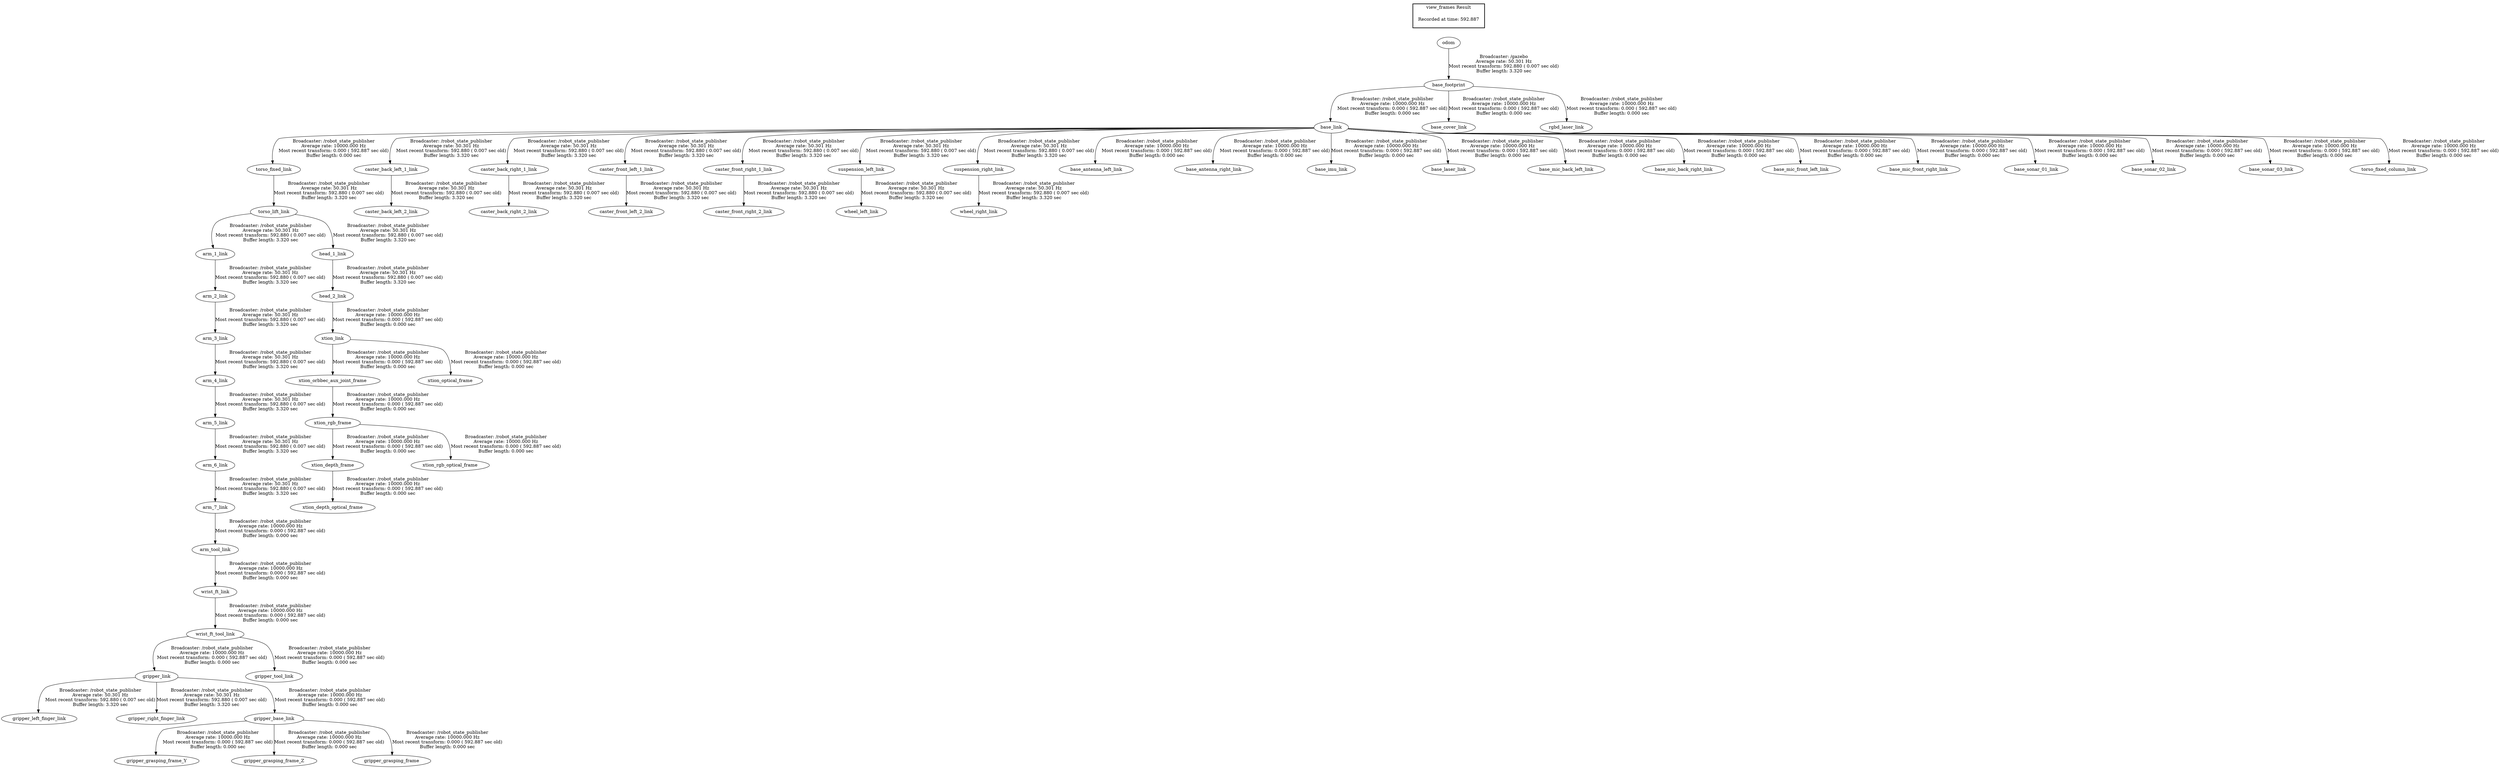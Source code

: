 digraph G {
"odom" -> "base_footprint"[label="Broadcaster: /gazebo\nAverage rate: 50.301 Hz\nMost recent transform: 592.880 ( 0.007 sec old)\nBuffer length: 3.320 sec\n"];
"torso_lift_link" -> "arm_1_link"[label="Broadcaster: /robot_state_publisher\nAverage rate: 50.301 Hz\nMost recent transform: 592.880 ( 0.007 sec old)\nBuffer length: 3.320 sec\n"];
"torso_fixed_link" -> "torso_lift_link"[label="Broadcaster: /robot_state_publisher\nAverage rate: 50.301 Hz\nMost recent transform: 592.880 ( 0.007 sec old)\nBuffer length: 3.320 sec\n"];
"arm_1_link" -> "arm_2_link"[label="Broadcaster: /robot_state_publisher\nAverage rate: 50.301 Hz\nMost recent transform: 592.880 ( 0.007 sec old)\nBuffer length: 3.320 sec\n"];
"arm_2_link" -> "arm_3_link"[label="Broadcaster: /robot_state_publisher\nAverage rate: 50.301 Hz\nMost recent transform: 592.880 ( 0.007 sec old)\nBuffer length: 3.320 sec\n"];
"arm_3_link" -> "arm_4_link"[label="Broadcaster: /robot_state_publisher\nAverage rate: 50.301 Hz\nMost recent transform: 592.880 ( 0.007 sec old)\nBuffer length: 3.320 sec\n"];
"arm_4_link" -> "arm_5_link"[label="Broadcaster: /robot_state_publisher\nAverage rate: 50.301 Hz\nMost recent transform: 592.880 ( 0.007 sec old)\nBuffer length: 3.320 sec\n"];
"arm_5_link" -> "arm_6_link"[label="Broadcaster: /robot_state_publisher\nAverage rate: 50.301 Hz\nMost recent transform: 592.880 ( 0.007 sec old)\nBuffer length: 3.320 sec\n"];
"arm_6_link" -> "arm_7_link"[label="Broadcaster: /robot_state_publisher\nAverage rate: 50.301 Hz\nMost recent transform: 592.880 ( 0.007 sec old)\nBuffer length: 3.320 sec\n"];
"base_link" -> "caster_back_left_1_link"[label="Broadcaster: /robot_state_publisher\nAverage rate: 50.301 Hz\nMost recent transform: 592.880 ( 0.007 sec old)\nBuffer length: 3.320 sec\n"];
"base_footprint" -> "base_link"[label="Broadcaster: /robot_state_publisher\nAverage rate: 10000.000 Hz\nMost recent transform: 0.000 ( 592.887 sec old)\nBuffer length: 0.000 sec\n"];
"caster_back_left_1_link" -> "caster_back_left_2_link"[label="Broadcaster: /robot_state_publisher\nAverage rate: 50.301 Hz\nMost recent transform: 592.880 ( 0.007 sec old)\nBuffer length: 3.320 sec\n"];
"base_link" -> "caster_back_right_1_link"[label="Broadcaster: /robot_state_publisher\nAverage rate: 50.301 Hz\nMost recent transform: 592.880 ( 0.007 sec old)\nBuffer length: 3.320 sec\n"];
"caster_back_right_1_link" -> "caster_back_right_2_link"[label="Broadcaster: /robot_state_publisher\nAverage rate: 50.301 Hz\nMost recent transform: 592.880 ( 0.007 sec old)\nBuffer length: 3.320 sec\n"];
"base_link" -> "caster_front_left_1_link"[label="Broadcaster: /robot_state_publisher\nAverage rate: 50.301 Hz\nMost recent transform: 592.880 ( 0.007 sec old)\nBuffer length: 3.320 sec\n"];
"caster_front_left_1_link" -> "caster_front_left_2_link"[label="Broadcaster: /robot_state_publisher\nAverage rate: 50.301 Hz\nMost recent transform: 592.880 ( 0.007 sec old)\nBuffer length: 3.320 sec\n"];
"base_link" -> "caster_front_right_1_link"[label="Broadcaster: /robot_state_publisher\nAverage rate: 50.301 Hz\nMost recent transform: 592.880 ( 0.007 sec old)\nBuffer length: 3.320 sec\n"];
"caster_front_right_1_link" -> "caster_front_right_2_link"[label="Broadcaster: /robot_state_publisher\nAverage rate: 50.301 Hz\nMost recent transform: 592.880 ( 0.007 sec old)\nBuffer length: 3.320 sec\n"];
"gripper_link" -> "gripper_left_finger_link"[label="Broadcaster: /robot_state_publisher\nAverage rate: 50.301 Hz\nMost recent transform: 592.880 ( 0.007 sec old)\nBuffer length: 3.320 sec\n"];
"wrist_ft_tool_link" -> "gripper_link"[label="Broadcaster: /robot_state_publisher\nAverage rate: 10000.000 Hz\nMost recent transform: 0.000 ( 592.887 sec old)\nBuffer length: 0.000 sec\n"];
"gripper_link" -> "gripper_right_finger_link"[label="Broadcaster: /robot_state_publisher\nAverage rate: 50.301 Hz\nMost recent transform: 592.880 ( 0.007 sec old)\nBuffer length: 3.320 sec\n"];
"torso_lift_link" -> "head_1_link"[label="Broadcaster: /robot_state_publisher\nAverage rate: 50.301 Hz\nMost recent transform: 592.880 ( 0.007 sec old)\nBuffer length: 3.320 sec\n"];
"head_1_link" -> "head_2_link"[label="Broadcaster: /robot_state_publisher\nAverage rate: 50.301 Hz\nMost recent transform: 592.880 ( 0.007 sec old)\nBuffer length: 3.320 sec\n"];
"base_link" -> "suspension_left_link"[label="Broadcaster: /robot_state_publisher\nAverage rate: 50.301 Hz\nMost recent transform: 592.880 ( 0.007 sec old)\nBuffer length: 3.320 sec\n"];
"base_link" -> "suspension_right_link"[label="Broadcaster: /robot_state_publisher\nAverage rate: 50.301 Hz\nMost recent transform: 592.880 ( 0.007 sec old)\nBuffer length: 3.320 sec\n"];
"base_link" -> "torso_fixed_link"[label="Broadcaster: /robot_state_publisher\nAverage rate: 10000.000 Hz\nMost recent transform: 0.000 ( 592.887 sec old)\nBuffer length: 0.000 sec\n"];
"suspension_left_link" -> "wheel_left_link"[label="Broadcaster: /robot_state_publisher\nAverage rate: 50.301 Hz\nMost recent transform: 592.880 ( 0.007 sec old)\nBuffer length: 3.320 sec\n"];
"suspension_right_link" -> "wheel_right_link"[label="Broadcaster: /robot_state_publisher\nAverage rate: 50.301 Hz\nMost recent transform: 592.880 ( 0.007 sec old)\nBuffer length: 3.320 sec\n"];
"arm_7_link" -> "arm_tool_link"[label="Broadcaster: /robot_state_publisher\nAverage rate: 10000.000 Hz\nMost recent transform: 0.000 ( 592.887 sec old)\nBuffer length: 0.000 sec\n"];
"base_link" -> "base_antenna_left_link"[label="Broadcaster: /robot_state_publisher\nAverage rate: 10000.000 Hz\nMost recent transform: 0.000 ( 592.887 sec old)\nBuffer length: 0.000 sec\n"];
"base_link" -> "base_antenna_right_link"[label="Broadcaster: /robot_state_publisher\nAverage rate: 10000.000 Hz\nMost recent transform: 0.000 ( 592.887 sec old)\nBuffer length: 0.000 sec\n"];
"base_link" -> "base_imu_link"[label="Broadcaster: /robot_state_publisher\nAverage rate: 10000.000 Hz\nMost recent transform: 0.000 ( 592.887 sec old)\nBuffer length: 0.000 sec\n"];
"base_link" -> "base_laser_link"[label="Broadcaster: /robot_state_publisher\nAverage rate: 10000.000 Hz\nMost recent transform: 0.000 ( 592.887 sec old)\nBuffer length: 0.000 sec\n"];
"base_link" -> "base_mic_back_left_link"[label="Broadcaster: /robot_state_publisher\nAverage rate: 10000.000 Hz\nMost recent transform: 0.000 ( 592.887 sec old)\nBuffer length: 0.000 sec\n"];
"base_link" -> "base_mic_back_right_link"[label="Broadcaster: /robot_state_publisher\nAverage rate: 10000.000 Hz\nMost recent transform: 0.000 ( 592.887 sec old)\nBuffer length: 0.000 sec\n"];
"base_link" -> "base_mic_front_left_link"[label="Broadcaster: /robot_state_publisher\nAverage rate: 10000.000 Hz\nMost recent transform: 0.000 ( 592.887 sec old)\nBuffer length: 0.000 sec\n"];
"base_link" -> "base_mic_front_right_link"[label="Broadcaster: /robot_state_publisher\nAverage rate: 10000.000 Hz\nMost recent transform: 0.000 ( 592.887 sec old)\nBuffer length: 0.000 sec\n"];
"base_link" -> "base_sonar_01_link"[label="Broadcaster: /robot_state_publisher\nAverage rate: 10000.000 Hz\nMost recent transform: 0.000 ( 592.887 sec old)\nBuffer length: 0.000 sec\n"];
"base_link" -> "base_sonar_02_link"[label="Broadcaster: /robot_state_publisher\nAverage rate: 10000.000 Hz\nMost recent transform: 0.000 ( 592.887 sec old)\nBuffer length: 0.000 sec\n"];
"base_link" -> "base_sonar_03_link"[label="Broadcaster: /robot_state_publisher\nAverage rate: 10000.000 Hz\nMost recent transform: 0.000 ( 592.887 sec old)\nBuffer length: 0.000 sec\n"];
"base_footprint" -> "base_cover_link"[label="Broadcaster: /robot_state_publisher\nAverage rate: 10000.000 Hz\nMost recent transform: 0.000 ( 592.887 sec old)\nBuffer length: 0.000 sec\n"];
"gripper_link" -> "gripper_base_link"[label="Broadcaster: /robot_state_publisher\nAverage rate: 10000.000 Hz\nMost recent transform: 0.000 ( 592.887 sec old)\nBuffer length: 0.000 sec\n"];
"gripper_base_link" -> "gripper_grasping_frame_Y"[label="Broadcaster: /robot_state_publisher\nAverage rate: 10000.000 Hz\nMost recent transform: 0.000 ( 592.887 sec old)\nBuffer length: 0.000 sec\n"];
"gripper_base_link" -> "gripper_grasping_frame_Z"[label="Broadcaster: /robot_state_publisher\nAverage rate: 10000.000 Hz\nMost recent transform: 0.000 ( 592.887 sec old)\nBuffer length: 0.000 sec\n"];
"gripper_base_link" -> "gripper_grasping_frame"[label="Broadcaster: /robot_state_publisher\nAverage rate: 10000.000 Hz\nMost recent transform: 0.000 ( 592.887 sec old)\nBuffer length: 0.000 sec\n"];
"wrist_ft_link" -> "wrist_ft_tool_link"[label="Broadcaster: /robot_state_publisher\nAverage rate: 10000.000 Hz\nMost recent transform: 0.000 ( 592.887 sec old)\nBuffer length: 0.000 sec\n"];
"wrist_ft_tool_link" -> "gripper_tool_link"[label="Broadcaster: /robot_state_publisher\nAverage rate: 10000.000 Hz\nMost recent transform: 0.000 ( 592.887 sec old)\nBuffer length: 0.000 sec\n"];
"base_footprint" -> "rgbd_laser_link"[label="Broadcaster: /robot_state_publisher\nAverage rate: 10000.000 Hz\nMost recent transform: 0.000 ( 592.887 sec old)\nBuffer length: 0.000 sec\n"];
"base_link" -> "torso_fixed_column_link"[label="Broadcaster: /robot_state_publisher\nAverage rate: 10000.000 Hz\nMost recent transform: 0.000 ( 592.887 sec old)\nBuffer length: 0.000 sec\n"];
"arm_tool_link" -> "wrist_ft_link"[label="Broadcaster: /robot_state_publisher\nAverage rate: 10000.000 Hz\nMost recent transform: 0.000 ( 592.887 sec old)\nBuffer length: 0.000 sec\n"];
"xtion_rgb_frame" -> "xtion_depth_frame"[label="Broadcaster: /robot_state_publisher\nAverage rate: 10000.000 Hz\nMost recent transform: 0.000 ( 592.887 sec old)\nBuffer length: 0.000 sec\n"];
"xtion_orbbec_aux_joint_frame" -> "xtion_rgb_frame"[label="Broadcaster: /robot_state_publisher\nAverage rate: 10000.000 Hz\nMost recent transform: 0.000 ( 592.887 sec old)\nBuffer length: 0.000 sec\n"];
"xtion_depth_frame" -> "xtion_depth_optical_frame"[label="Broadcaster: /robot_state_publisher\nAverage rate: 10000.000 Hz\nMost recent transform: 0.000 ( 592.887 sec old)\nBuffer length: 0.000 sec\n"];
"head_2_link" -> "xtion_link"[label="Broadcaster: /robot_state_publisher\nAverage rate: 10000.000 Hz\nMost recent transform: 0.000 ( 592.887 sec old)\nBuffer length: 0.000 sec\n"];
"xtion_link" -> "xtion_optical_frame"[label="Broadcaster: /robot_state_publisher\nAverage rate: 10000.000 Hz\nMost recent transform: 0.000 ( 592.887 sec old)\nBuffer length: 0.000 sec\n"];
"xtion_link" -> "xtion_orbbec_aux_joint_frame"[label="Broadcaster: /robot_state_publisher\nAverage rate: 10000.000 Hz\nMost recent transform: 0.000 ( 592.887 sec old)\nBuffer length: 0.000 sec\n"];
"xtion_rgb_frame" -> "xtion_rgb_optical_frame"[label="Broadcaster: /robot_state_publisher\nAverage rate: 10000.000 Hz\nMost recent transform: 0.000 ( 592.887 sec old)\nBuffer length: 0.000 sec\n"];
edge [style=invis];
 subgraph cluster_legend { style=bold; color=black; label ="view_frames Result";
"Recorded at time: 592.887"[ shape=plaintext ] ;
 }->"odom";
}
